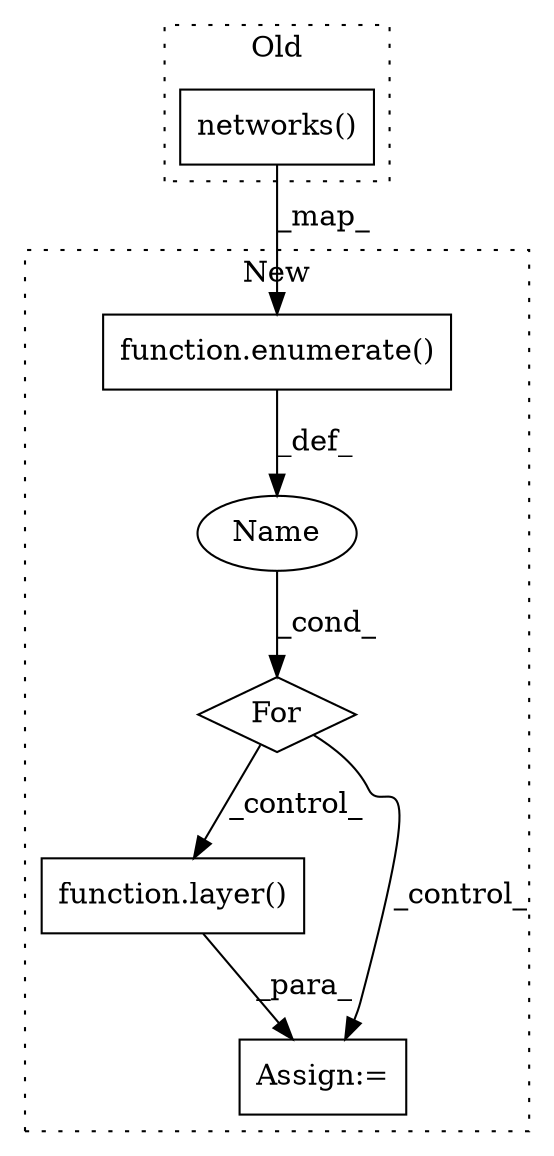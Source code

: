 digraph G {
subgraph cluster0 {
1 [label="networks()" a="75" s="2466,2485" l="14,1" shape="box"];
label = "Old";
style="dotted";
}
subgraph cluster1 {
2 [label="function.enumerate()" a="75" s="2480,2503" l="10,1" shape="box"];
3 [label="function.layer()" a="75" s="2524,2533" l="6,1" shape="box"];
4 [label="Name" a="87" s="2471" l="5" shape="ellipse"];
5 [label="For" a="107" s="2464,2504" l="4,14" shape="diamond"];
6 [label="Assign:=" a="68" s="2521" l="3" shape="box"];
label = "New";
style="dotted";
}
1 -> 2 [label="_map_"];
2 -> 4 [label="_def_"];
3 -> 6 [label="_para_"];
4 -> 5 [label="_cond_"];
5 -> 6 [label="_control_"];
5 -> 3 [label="_control_"];
}